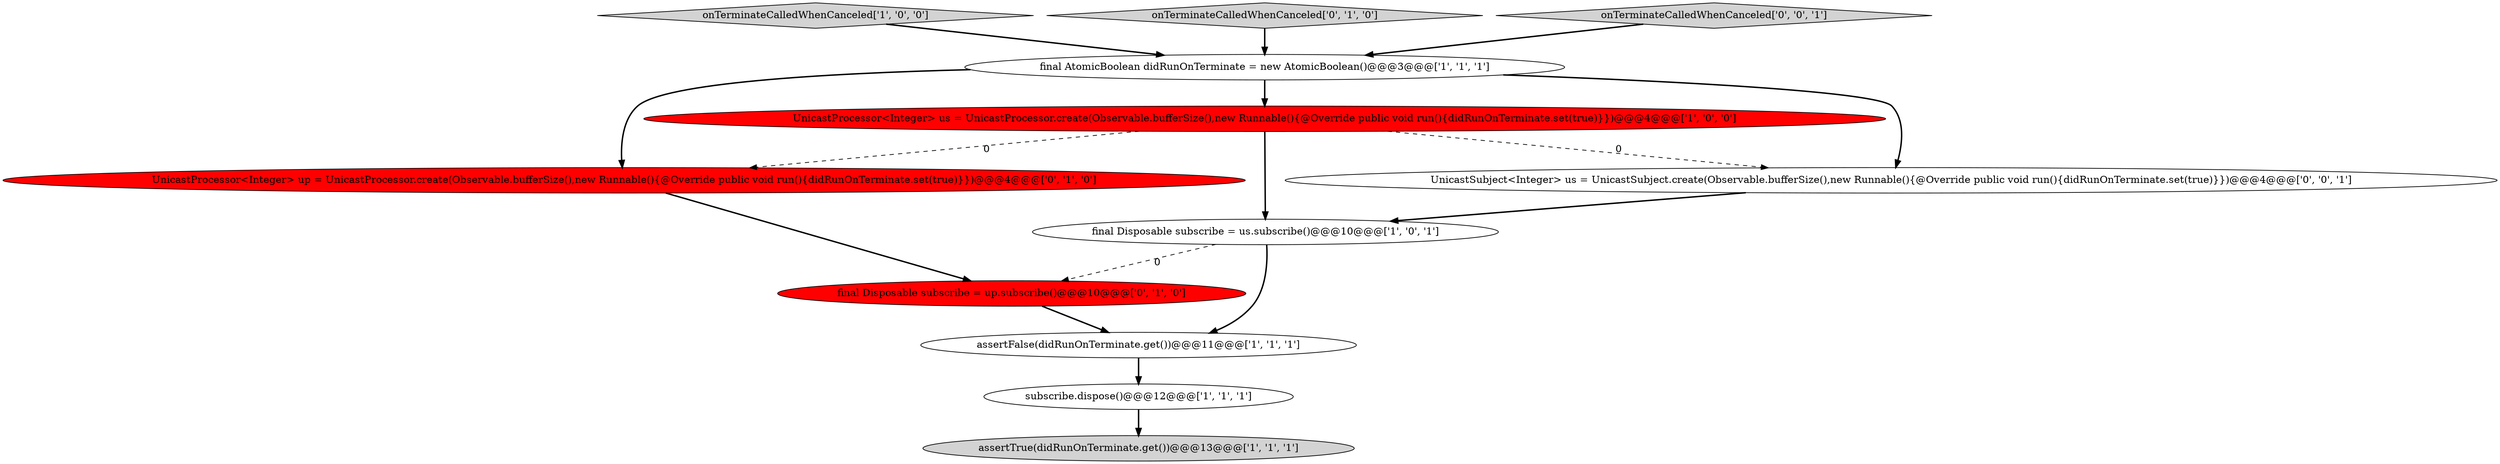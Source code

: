 digraph {
9 [style = filled, label = "UnicastProcessor<Integer> up = UnicastProcessor.create(Observable.bufferSize(),new Runnable(){@Override public void run(){didRunOnTerminate.set(true)}})@@@4@@@['0', '1', '0']", fillcolor = red, shape = ellipse image = "AAA1AAABBB2BBB"];
7 [style = filled, label = "final Disposable subscribe = up.subscribe()@@@10@@@['0', '1', '0']", fillcolor = red, shape = ellipse image = "AAA1AAABBB2BBB"];
5 [style = filled, label = "final Disposable subscribe = us.subscribe()@@@10@@@['1', '0', '1']", fillcolor = white, shape = ellipse image = "AAA0AAABBB1BBB"];
2 [style = filled, label = "assertFalse(didRunOnTerminate.get())@@@11@@@['1', '1', '1']", fillcolor = white, shape = ellipse image = "AAA0AAABBB1BBB"];
6 [style = filled, label = "subscribe.dispose()@@@12@@@['1', '1', '1']", fillcolor = white, shape = ellipse image = "AAA0AAABBB1BBB"];
4 [style = filled, label = "onTerminateCalledWhenCanceled['1', '0', '0']", fillcolor = lightgray, shape = diamond image = "AAA0AAABBB1BBB"];
1 [style = filled, label = "final AtomicBoolean didRunOnTerminate = new AtomicBoolean()@@@3@@@['1', '1', '1']", fillcolor = white, shape = ellipse image = "AAA0AAABBB1BBB"];
0 [style = filled, label = "UnicastProcessor<Integer> us = UnicastProcessor.create(Observable.bufferSize(),new Runnable(){@Override public void run(){didRunOnTerminate.set(true)}})@@@4@@@['1', '0', '0']", fillcolor = red, shape = ellipse image = "AAA1AAABBB1BBB"];
8 [style = filled, label = "onTerminateCalledWhenCanceled['0', '1', '0']", fillcolor = lightgray, shape = diamond image = "AAA0AAABBB2BBB"];
10 [style = filled, label = "onTerminateCalledWhenCanceled['0', '0', '1']", fillcolor = lightgray, shape = diamond image = "AAA0AAABBB3BBB"];
11 [style = filled, label = "UnicastSubject<Integer> us = UnicastSubject.create(Observable.bufferSize(),new Runnable(){@Override public void run(){didRunOnTerminate.set(true)}})@@@4@@@['0', '0', '1']", fillcolor = white, shape = ellipse image = "AAA0AAABBB3BBB"];
3 [style = filled, label = "assertTrue(didRunOnTerminate.get())@@@13@@@['1', '1', '1']", fillcolor = lightgray, shape = ellipse image = "AAA0AAABBB1BBB"];
8->1 [style = bold, label=""];
6->3 [style = bold, label=""];
11->5 [style = bold, label=""];
5->2 [style = bold, label=""];
4->1 [style = bold, label=""];
0->11 [style = dashed, label="0"];
1->0 [style = bold, label=""];
0->9 [style = dashed, label="0"];
5->7 [style = dashed, label="0"];
9->7 [style = bold, label=""];
10->1 [style = bold, label=""];
7->2 [style = bold, label=""];
2->6 [style = bold, label=""];
1->9 [style = bold, label=""];
1->11 [style = bold, label=""];
0->5 [style = bold, label=""];
}
